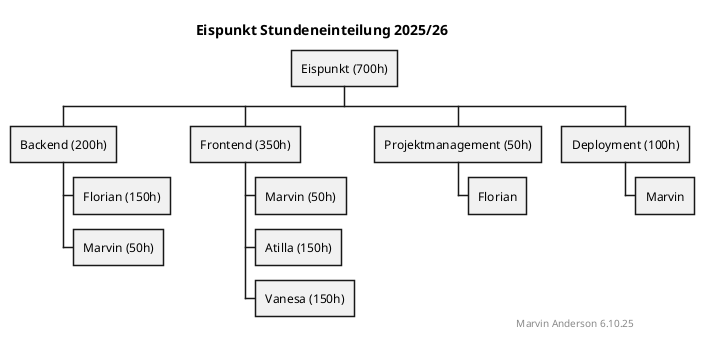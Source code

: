 @startwbs
title Eispunkt Stundeneinteilung 2025/26

* Eispunkt (700h)
** Backend (200h)
*** Florian (150h)
*** Marvin (50h)
** Frontend (350h)
*** Marvin (50h)
*** Atilla (150h)
*** Vanesa (150h)
** Projektmanagement (50h)
*** Florian
** Deployment (100h)
*** Marvin

right footer Marvin Anderson 6.10.25
@endwbs
